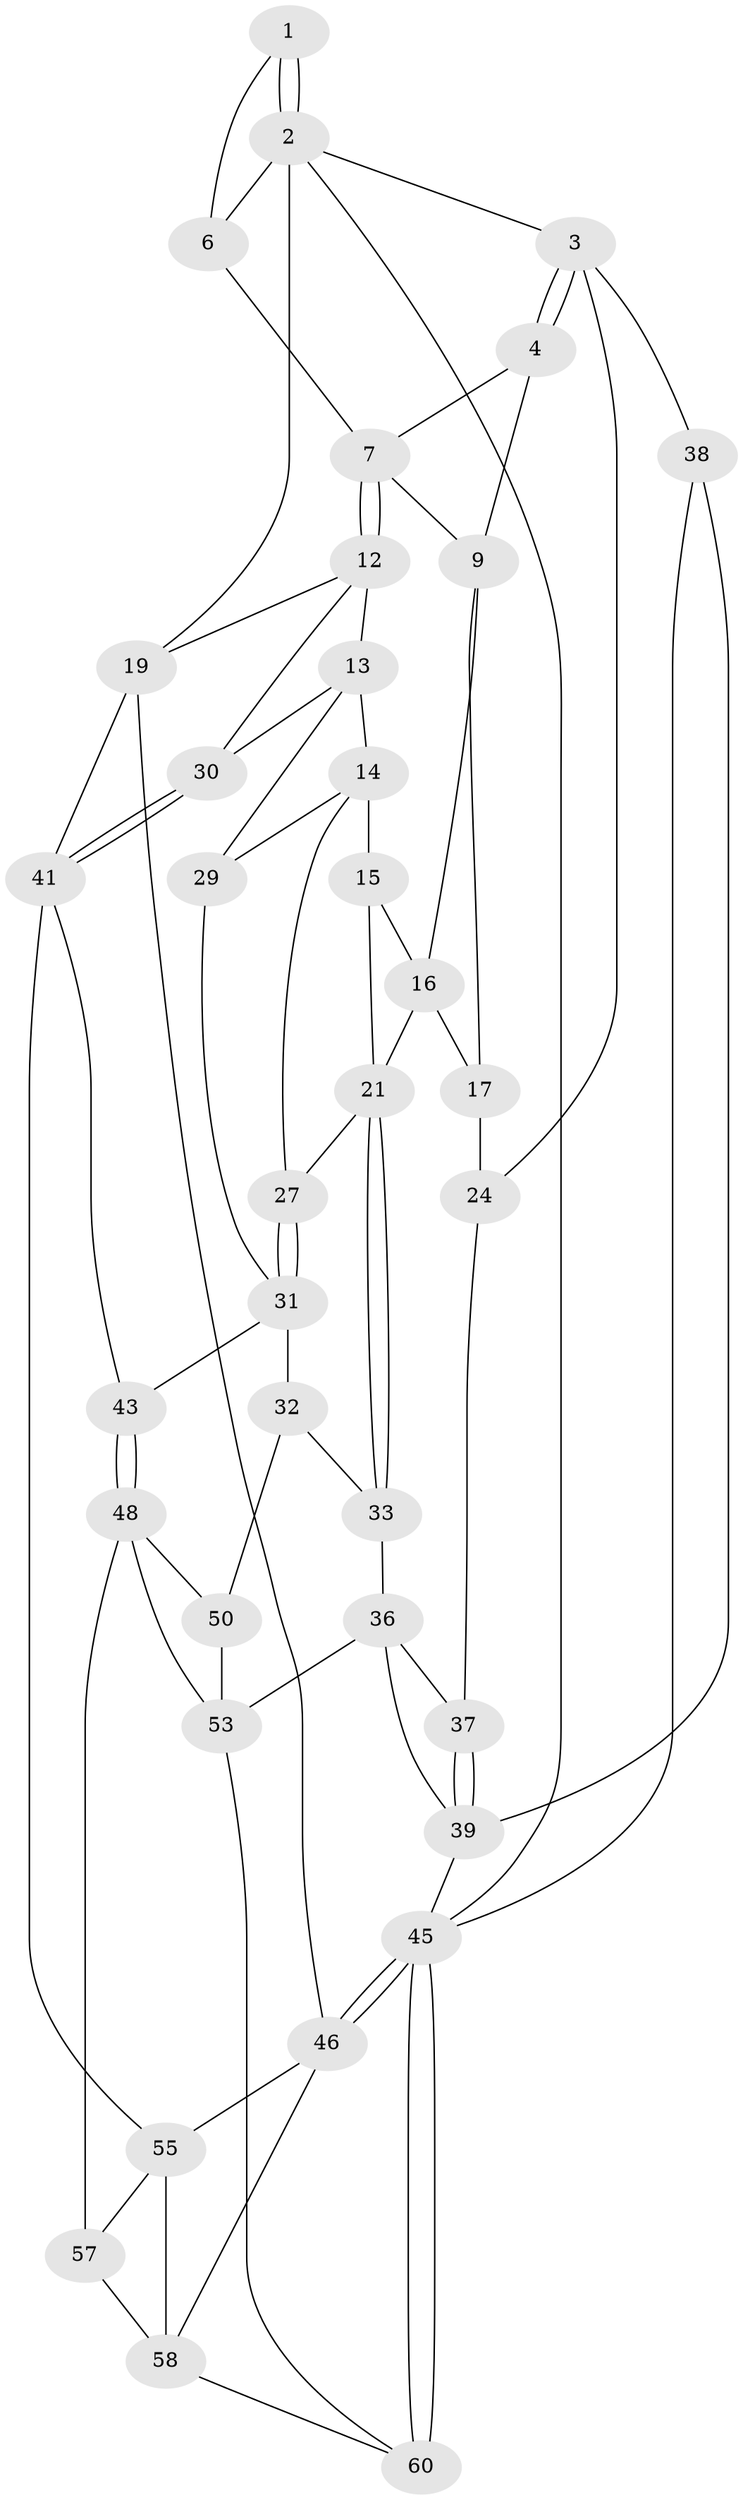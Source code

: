 // original degree distribution, {3: 0.047619047619047616, 5: 0.42857142857142855, 6: 0.25396825396825395, 4: 0.2698412698412698}
// Generated by graph-tools (version 1.1) at 2025/11/02/27/25 16:11:58]
// undirected, 37 vertices, 76 edges
graph export_dot {
graph [start="1"]
  node [color=gray90,style=filled];
  1 [pos="+0.7926860600674369+0"];
  2 [pos="+1+0",super="+11"];
  3 [pos="+0+0",super="+23"];
  4 [pos="+0.3924372388891868+0",super="+5"];
  6 [pos="+0.8224998386363244+0.13591634100999145"];
  7 [pos="+0.8136779755072485+0.16917168078830813",super="+8"];
  9 [pos="+0.6981990898675327+0.18011272828416577",super="+10"];
  12 [pos="+0.8569401487826349+0.22854086304986565",super="+20"];
  13 [pos="+0.7444422349815126+0.34066480037856",super="+28"];
  14 [pos="+0.6853032064152111+0.35072953028877685",super="+26"];
  15 [pos="+0.651840950659629+0.30430553701885243"];
  16 [pos="+0.6715956004798135+0.21262603495564508",super="+18"];
  17 [pos="+0.32399392454297227+0.2585204170118351"];
  19 [pos="+1+0.3812202083183861",super="+44"];
  21 [pos="+0.4300833154376555+0.32688904976550853",super="+22"];
  24 [pos="+0.206099077165727+0.29178770420898464",super="+25"];
  27 [pos="+0.585553566715398+0.4069360567654994"];
  29 [pos="+0.6983568833779267+0.4822091833858098"];
  30 [pos="+0.773996146041634+0.46721635998447647"];
  31 [pos="+0.5587164614632071+0.5701278358039957",super="+34"];
  32 [pos="+0.5471358065995596+0.5717042977409738",super="+47"];
  33 [pos="+0.44154385335033247+0.3726208826083968",super="+35"];
  36 [pos="+0.4167189162530218+0.5969367091600802",super="+51"];
  37 [pos="+0.20150651844981415+0.46288089848230507"];
  38 [pos="+0+0.309603744959665",super="+40"];
  39 [pos="+0.05660287355773086+0.6720755904423888",super="+52"];
  41 [pos="+0.8795960656351417+0.5688288856479949",super="+42"];
  43 [pos="+0.7151595784839723+0.6859685948624784"];
  45 [pos="+1+1",super="+63"];
  46 [pos="+1+0.6009661934265081",super="+54"];
  48 [pos="+0.686600496213752+0.7577487689696387",super="+49"];
  50 [pos="+0.4775119432870618+0.627338520800809"];
  53 [pos="+0.35265638248616776+0.7691708062658066",super="+61"];
  55 [pos="+0.8532654519820994+0.6865952093031051",super="+56"];
  57 [pos="+0.8709466265913745+0.865982279951292"];
  58 [pos="+0.9464443418111279+0.787382579924328",super="+59"];
  60 [pos="+1+1",super="+62"];
  1 -- 2;
  1 -- 2;
  1 -- 6;
  2 -- 3;
  2 -- 45;
  2 -- 19;
  2 -- 6;
  3 -- 4;
  3 -- 4;
  3 -- 38 [weight=2];
  3 -- 24;
  4 -- 7;
  4 -- 9;
  6 -- 7;
  7 -- 12;
  7 -- 12;
  7 -- 9;
  9 -- 16;
  9 -- 17;
  12 -- 13;
  12 -- 19;
  12 -- 30;
  13 -- 14;
  13 -- 29;
  13 -- 30;
  14 -- 15;
  14 -- 27;
  14 -- 29;
  15 -- 16;
  15 -- 21;
  16 -- 17;
  16 -- 21;
  17 -- 24;
  19 -- 41;
  19 -- 46;
  21 -- 33;
  21 -- 33;
  21 -- 27;
  24 -- 37;
  27 -- 31;
  27 -- 31;
  29 -- 31;
  30 -- 41;
  30 -- 41;
  31 -- 32;
  31 -- 43;
  32 -- 33 [weight=2];
  32 -- 50;
  33 -- 36;
  36 -- 37;
  36 -- 53;
  36 -- 39;
  37 -- 39;
  37 -- 39;
  38 -- 39;
  38 -- 45;
  39 -- 45;
  41 -- 43;
  41 -- 55;
  43 -- 48;
  43 -- 48;
  45 -- 46;
  45 -- 46;
  45 -- 60 [weight=2];
  45 -- 60;
  46 -- 58;
  46 -- 55;
  48 -- 57;
  48 -- 50;
  48 -- 53;
  50 -- 53;
  53 -- 60;
  55 -- 57;
  55 -- 58;
  57 -- 58;
  58 -- 60;
}
